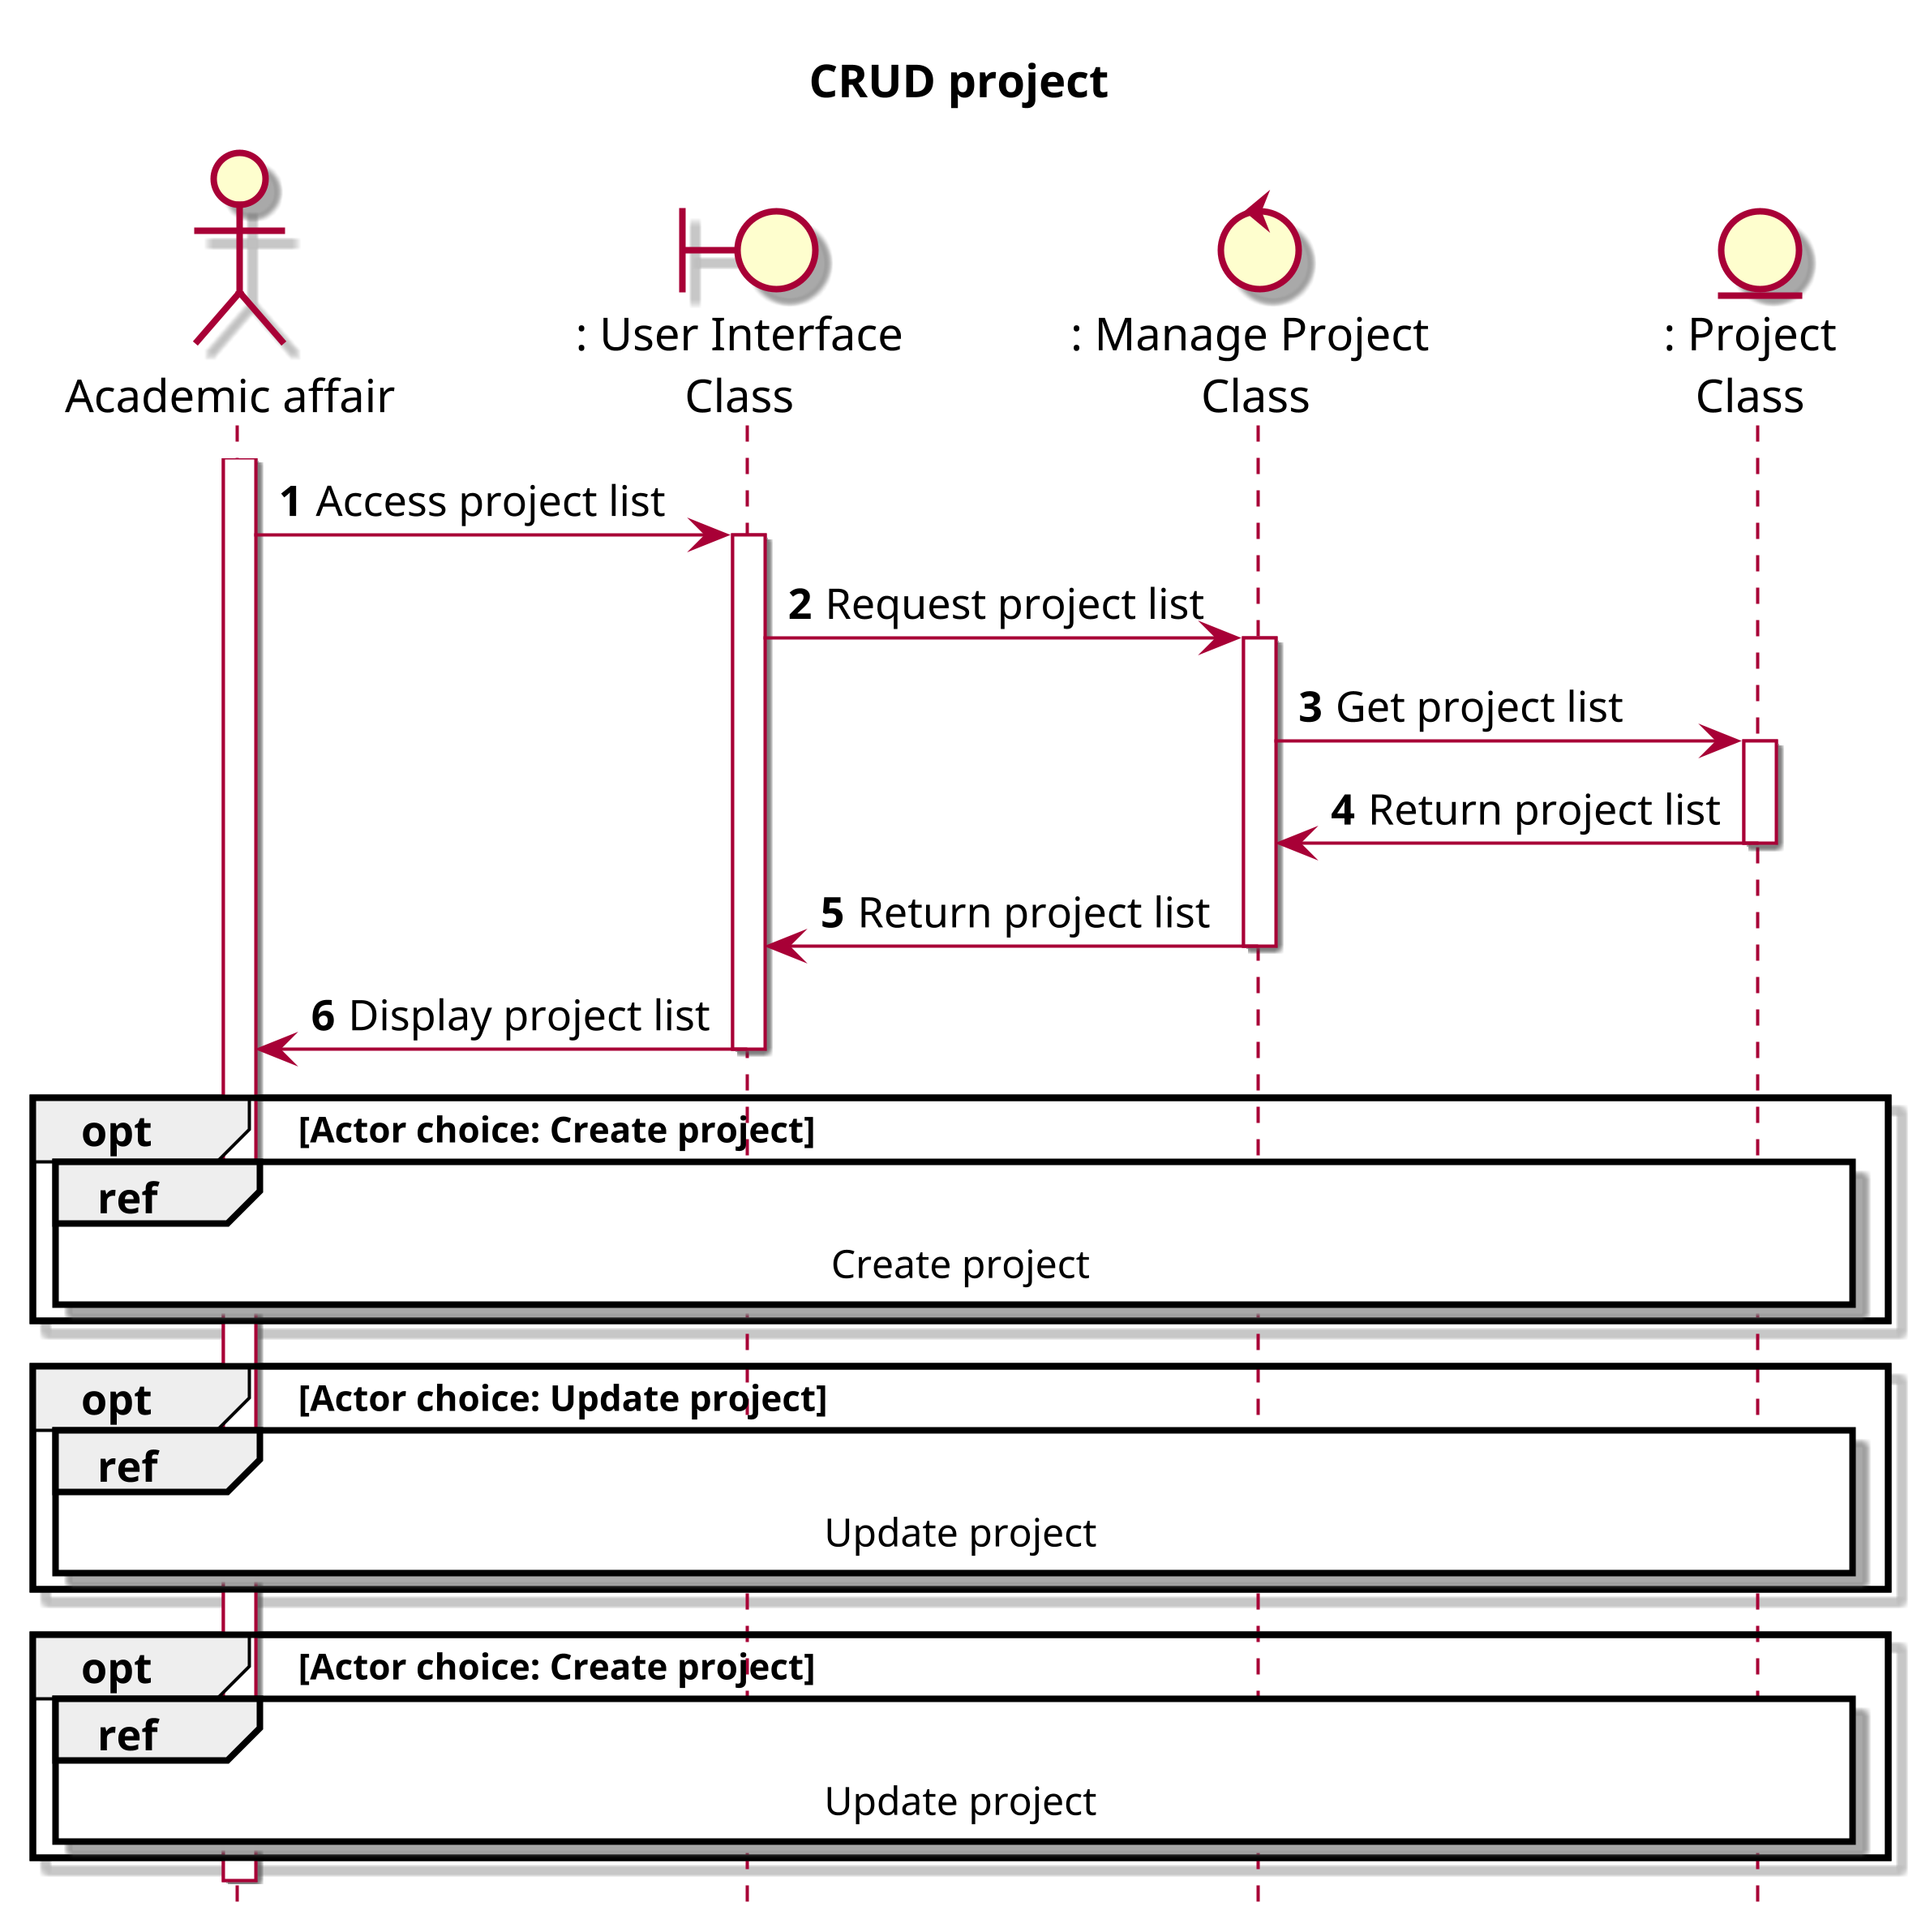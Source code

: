 @startuml CRUDProject
skin rose
hide footbox
scale 5

title "CRUD project"
actor "Academic affair" as aa
boundary ": User Interface\nClass" as ui
control ": Manage Project\n Class" as mp
entity ": Project\nClass" as p
autonumber
aa ++
aa -> ui ++: Access project list
ui -> mp ++: Request project list
mp -> p ++: Get project list
p -> mp --: Return project list
mp -> ui --: Return project list
ui -> aa --: Display project list
opt Actor choice: Create project
  ref over aa, ui, mp, p
    Create project
  end ref
end
opt Actor choice: Update project
  ref over aa, ui, mp, p
    Update project
  end ref
end
opt Actor choice: Create project
  ref over aa, ui, mp, p
    Update project
  end ref
end
aa --
@enduml